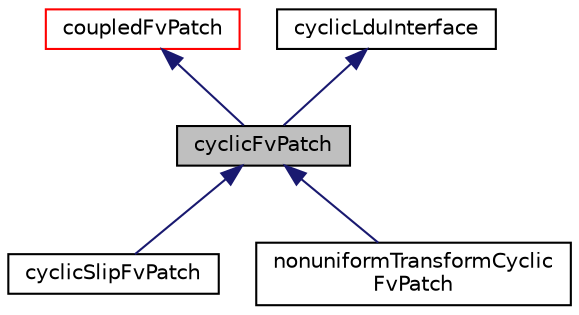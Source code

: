 digraph "cyclicFvPatch"
{
  bgcolor="transparent";
  edge [fontname="Helvetica",fontsize="10",labelfontname="Helvetica",labelfontsize="10"];
  node [fontname="Helvetica",fontsize="10",shape=record];
  Node0 [label="cyclicFvPatch",height=0.2,width=0.4,color="black", fillcolor="grey75", style="filled", fontcolor="black"];
  Node1 -> Node0 [dir="back",color="midnightblue",fontsize="10",style="solid",fontname="Helvetica"];
  Node1 [label="coupledFvPatch",height=0.2,width=0.4,color="red",URL="$a23617.html",tooltip="An abstract base class for patches that couple regions of the computational domain e..."];
  Node4 -> Node0 [dir="back",color="midnightblue",fontsize="10",style="solid",fontname="Helvetica"];
  Node4 [label="cyclicLduInterface",height=0.2,width=0.4,color="black",URL="$a27901.html",tooltip="An abstract base class for cyclic coupled interfaces. "];
  Node0 -> Node5 [dir="back",color="midnightblue",fontsize="10",style="solid",fontname="Helvetica"];
  Node5 [label="cyclicSlipFvPatch",height=0.2,width=0.4,color="black",URL="$a23637.html",tooltip="Cyclic-plane patch. "];
  Node0 -> Node6 [dir="back",color="midnightblue",fontsize="10",style="solid",fontname="Helvetica"];
  Node6 [label="nonuniformTransformCyclic\lFvPatch",height=0.2,width=0.4,color="black",URL="$a23645.html",tooltip="Cyclic-plane patch. "];
}
